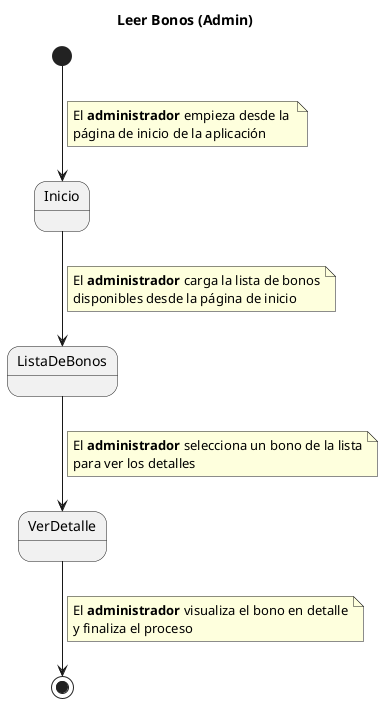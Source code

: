 @startuml
title Leer Bonos (Admin)

[*] --> Inicio
note right on link
El **administrador** empieza desde la 
página de inicio de la aplicación
end note

Inicio --> ListaDeBonos
note right on link
El **administrador** carga la lista de bonos
disponibles desde la página de inicio
end note

ListaDeBonos --> VerDetalle
note right on link
El **administrador** selecciona un bono de la lista
para ver los detalles
end note

VerDetalle --> [*]
note right on link
El **administrador** visualiza el bono en detalle
y finaliza el proceso
end note

@enduml
